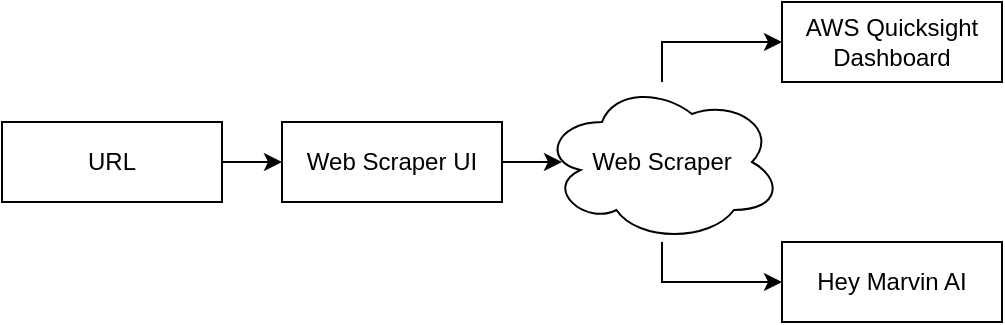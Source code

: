 <mxfile version="24.7.16">
  <diagram name="Page-1" id="jbndvAZ3bb-QctPD9Ckj">
    <mxGraphModel dx="954" dy="605" grid="1" gridSize="10" guides="1" tooltips="1" connect="1" arrows="1" fold="1" page="1" pageScale="1" pageWidth="850" pageHeight="1100" math="0" shadow="0">
      <root>
        <mxCell id="0" />
        <mxCell id="1" parent="0" />
        <mxCell id="trXTAsS6mT6lb1HR7hWI-5" style="edgeStyle=orthogonalEdgeStyle;rounded=0;orthogonalLoop=1;jettySize=auto;html=1;entryX=0;entryY=0.5;entryDx=0;entryDy=0;" parent="1" source="trXTAsS6mT6lb1HR7hWI-2" target="trXTAsS6mT6lb1HR7hWI-7" edge="1">
          <mxGeometry relative="1" as="geometry">
            <mxPoint x="320" y="220" as="targetPoint" />
          </mxGeometry>
        </mxCell>
        <mxCell id="trXTAsS6mT6lb1HR7hWI-2" value="URL" style="rounded=0;whiteSpace=wrap;html=1;" parent="1" vertex="1">
          <mxGeometry x="170" y="200" width="110" height="40" as="geometry" />
        </mxCell>
        <mxCell id="trXTAsS6mT6lb1HR7hWI-9" value="" style="edgeStyle=orthogonalEdgeStyle;rounded=0;orthogonalLoop=1;jettySize=auto;html=1;" parent="1" source="trXTAsS6mT6lb1HR7hWI-7" edge="1">
          <mxGeometry relative="1" as="geometry">
            <mxPoint x="450" y="220.04" as="targetPoint" />
          </mxGeometry>
        </mxCell>
        <mxCell id="trXTAsS6mT6lb1HR7hWI-7" value="Web Scraper UI" style="rounded=0;whiteSpace=wrap;html=1;" parent="1" vertex="1">
          <mxGeometry x="310" y="200" width="110" height="40" as="geometry" />
        </mxCell>
        <mxCell id="trXTAsS6mT6lb1HR7hWI-17" style="edgeStyle=orthogonalEdgeStyle;rounded=0;orthogonalLoop=1;jettySize=auto;html=1;entryX=0;entryY=0.5;entryDx=0;entryDy=0;" parent="1" source="trXTAsS6mT6lb1HR7hWI-11" target="trXTAsS6mT6lb1HR7hWI-15" edge="1">
          <mxGeometry relative="1" as="geometry" />
        </mxCell>
        <mxCell id="trXTAsS6mT6lb1HR7hWI-18" style="edgeStyle=orthogonalEdgeStyle;rounded=0;orthogonalLoop=1;jettySize=auto;html=1;entryX=0;entryY=0.5;entryDx=0;entryDy=0;" parent="1" source="trXTAsS6mT6lb1HR7hWI-11" target="trXTAsS6mT6lb1HR7hWI-16" edge="1">
          <mxGeometry relative="1" as="geometry" />
        </mxCell>
        <mxCell id="trXTAsS6mT6lb1HR7hWI-11" value="Web Scraper" style="ellipse;shape=cloud;whiteSpace=wrap;html=1;" parent="1" vertex="1">
          <mxGeometry x="440" y="180" width="120" height="80" as="geometry" />
        </mxCell>
        <mxCell id="trXTAsS6mT6lb1HR7hWI-15" value="AWS Quicksight Dashboard" style="rounded=0;whiteSpace=wrap;html=1;" parent="1" vertex="1">
          <mxGeometry x="560" y="140" width="110" height="40" as="geometry" />
        </mxCell>
        <mxCell id="trXTAsS6mT6lb1HR7hWI-16" value="Hey Marvin AI" style="rounded=0;whiteSpace=wrap;html=1;" parent="1" vertex="1">
          <mxGeometry x="560" y="260" width="110" height="40" as="geometry" />
        </mxCell>
      </root>
    </mxGraphModel>
  </diagram>
</mxfile>
